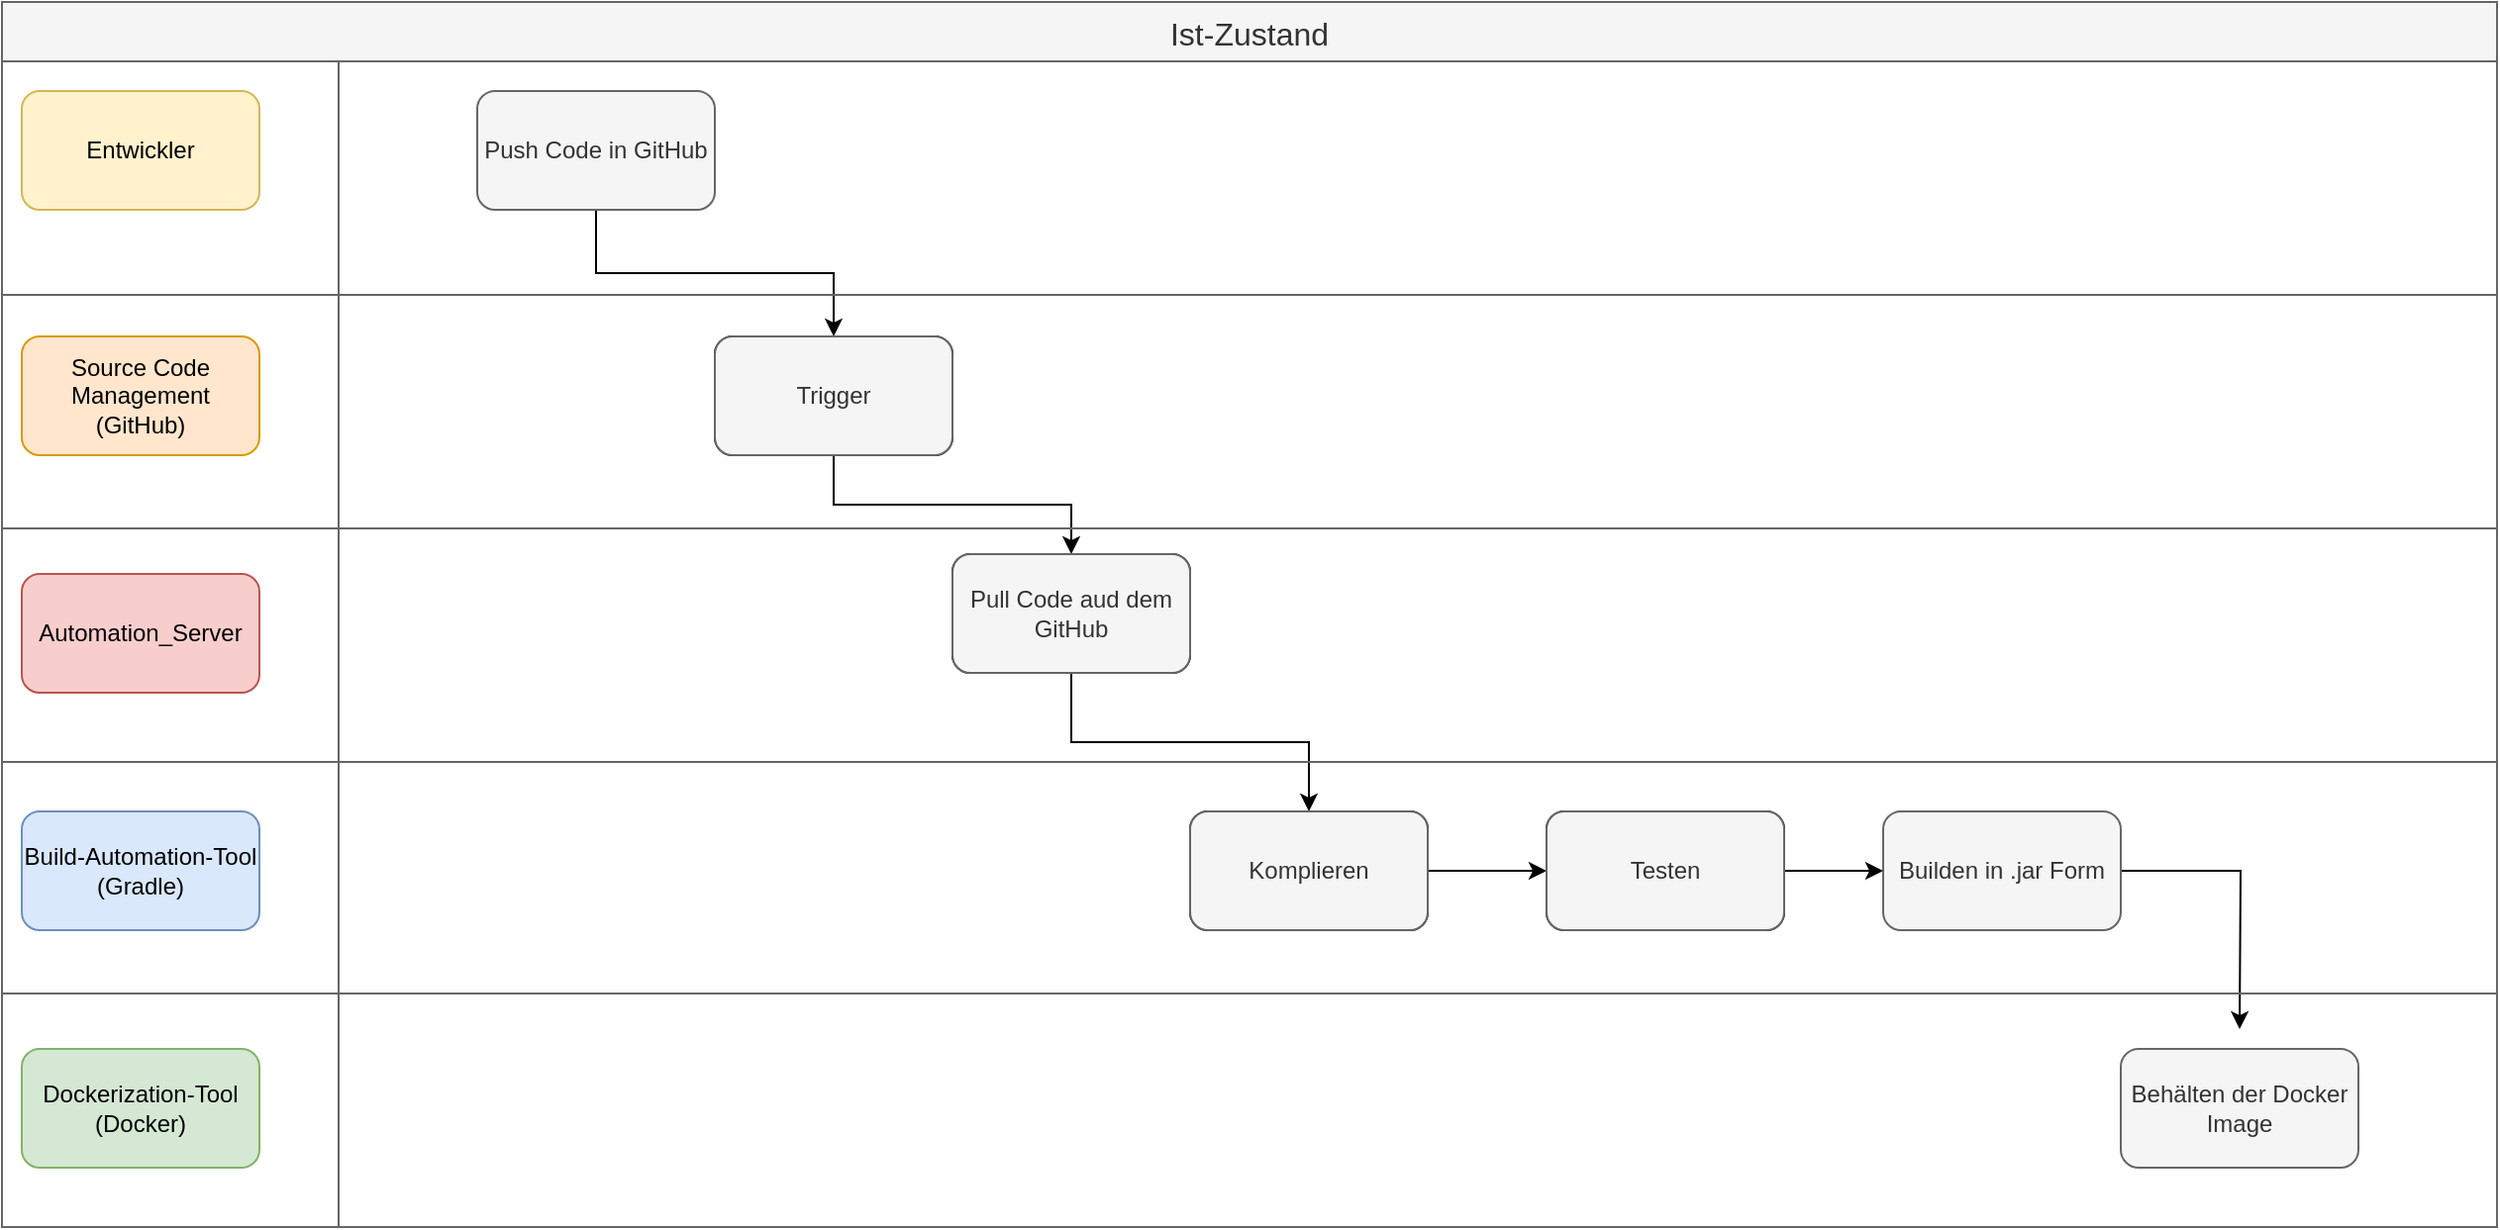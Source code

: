 <mxfile version="20.8.16" type="device"><diagram name="Seite-1" id="UydhVYn7xmGJqy2w-p87"><mxGraphModel dx="1418" dy="1997" grid="1" gridSize="10" guides="1" tooltips="1" connect="1" arrows="1" fold="1" page="1" pageScale="1" pageWidth="827" pageHeight="1169" math="0" shadow="0"><root><mxCell id="0"/><mxCell id="1" parent="0"/><mxCell id="ZaQbkjBppR6KH2XOgHp--1" value="Dockerization-Tool&lt;br&gt;(Docker)" style="rounded=1;whiteSpace=wrap;html=1;fillColor=#d5e8d4;strokeColor=#82b366;" parent="1" vertex="1"><mxGeometry x="40" y="-160" width="120" height="60" as="geometry"/></mxCell><mxCell id="ZaQbkjBppR6KH2XOgHp--2" value="Entwickler" style="rounded=1;whiteSpace=wrap;html=1;fillColor=#fff2cc;strokeColor=#d6b656;" parent="1" vertex="1"><mxGeometry x="40" y="-644" width="120" height="60" as="geometry"/></mxCell><mxCell id="ZaQbkjBppR6KH2XOgHp--3" value="Build-Automation-Tool&lt;br&gt;(Gradle)" style="rounded=1;whiteSpace=wrap;html=1;fillColor=#dae8fc;strokeColor=#6c8ebf;" parent="1" vertex="1"><mxGeometry x="40" y="-280" width="120" height="60" as="geometry"/></mxCell><mxCell id="ZaQbkjBppR6KH2XOgHp--4" value="Automation_Server" style="rounded=1;whiteSpace=wrap;html=1;fillColor=#f8cecc;strokeColor=#b85450;" parent="1" vertex="1"><mxGeometry x="40" y="-400" width="120" height="60" as="geometry"/></mxCell><mxCell id="ZaQbkjBppR6KH2XOgHp--5" value="Source Code Management&lt;br&gt;(GitHub)" style="rounded=1;whiteSpace=wrap;html=1;fillColor=#ffe6cc;strokeColor=#d79b00;" parent="1" vertex="1"><mxGeometry x="40" y="-520" width="120" height="60" as="geometry"/></mxCell><mxCell id="ZaQbkjBppR6KH2XOgHp--7" value="Trigger" style="rounded=1;whiteSpace=wrap;html=1;" parent="1" vertex="1"><mxGeometry x="390" y="-520" width="120" height="60" as="geometry"/></mxCell><mxCell id="ZaQbkjBppR6KH2XOgHp--8" value="Komplieren" style="rounded=1;whiteSpace=wrap;html=1;" parent="1" vertex="1"><mxGeometry x="630" y="-280" width="120" height="60" as="geometry"/></mxCell><mxCell id="ZaQbkjBppR6KH2XOgHp--9" value="Pull Code aud dem GitHub" style="rounded=1;whiteSpace=wrap;html=1;" parent="1" vertex="1"><mxGeometry x="510" y="-410" width="120" height="60" as="geometry"/></mxCell><mxCell id="ZaQbkjBppR6KH2XOgHp--10" value="Testen" style="rounded=1;whiteSpace=wrap;html=1;" parent="1" vertex="1"><mxGeometry x="810" y="-280" width="120" height="60" as="geometry"/></mxCell><mxCell id="ZaQbkjBppR6KH2XOgHp--11" value="Behälten der Docker Image" style="rounded=1;whiteSpace=wrap;html=1;fillColor=#f5f5f5;fontColor=#333333;strokeColor=#666666;" parent="1" vertex="1"><mxGeometry x="1100" y="-160" width="120" height="60" as="geometry"/></mxCell><mxCell id="ZaQbkjBppR6KH2XOgHp--12" style="edgeStyle=orthogonalEdgeStyle;rounded=0;orthogonalLoop=1;jettySize=auto;html=1;" parent="1" source="ZaQbkjBppR6KH2XOgHp--13" edge="1"><mxGeometry relative="1" as="geometry"><mxPoint x="1160" y="-170" as="targetPoint"/></mxGeometry></mxCell><mxCell id="ZaQbkjBppR6KH2XOgHp--13" value="Builden in .jar Form" style="rounded=1;whiteSpace=wrap;html=1;fillColor=#f5f5f5;fontColor=#333333;strokeColor=#666666;" parent="1" vertex="1"><mxGeometry x="980" y="-280" width="120" height="60" as="geometry"/></mxCell><mxCell id="ZaQbkjBppR6KH2XOgHp--14" style="edgeStyle=orthogonalEdgeStyle;rounded=0;orthogonalLoop=1;jettySize=auto;html=1;" parent="1" source="ZaQbkjBppR6KH2XOgHp--15" target="ZaQbkjBppR6KH2XOgHp--17" edge="1"><mxGeometry relative="1" as="geometry"/></mxCell><mxCell id="ZaQbkjBppR6KH2XOgHp--15" value="Push Code in GitHub" style="rounded=1;whiteSpace=wrap;html=1;fillColor=#f5f5f5;fontColor=#333333;strokeColor=#666666;" parent="1" vertex="1"><mxGeometry x="270" y="-644" width="120" height="60" as="geometry"/></mxCell><mxCell id="ZaQbkjBppR6KH2XOgHp--16" style="edgeStyle=orthogonalEdgeStyle;rounded=0;orthogonalLoop=1;jettySize=auto;html=1;entryX=0.5;entryY=0;entryDx=0;entryDy=0;" parent="1" source="ZaQbkjBppR6KH2XOgHp--17" target="ZaQbkjBppR6KH2XOgHp--19" edge="1"><mxGeometry relative="1" as="geometry"/></mxCell><mxCell id="ZaQbkjBppR6KH2XOgHp--17" value="Trigger" style="rounded=1;whiteSpace=wrap;html=1;fillColor=#f5f5f5;fontColor=#333333;strokeColor=#666666;" parent="1" vertex="1"><mxGeometry x="390" y="-520" width="120" height="60" as="geometry"/></mxCell><mxCell id="ZaQbkjBppR6KH2XOgHp--18" style="edgeStyle=orthogonalEdgeStyle;rounded=0;orthogonalLoop=1;jettySize=auto;html=1;entryX=0.5;entryY=0;entryDx=0;entryDy=0;" parent="1" source="ZaQbkjBppR6KH2XOgHp--19" target="ZaQbkjBppR6KH2XOgHp--21" edge="1"><mxGeometry relative="1" as="geometry"/></mxCell><mxCell id="ZaQbkjBppR6KH2XOgHp--19" value="Pull Code aud dem GitHub" style="rounded=1;whiteSpace=wrap;html=1;fillColor=#f5f5f5;fontColor=#333333;strokeColor=#666666;" parent="1" vertex="1"><mxGeometry x="510" y="-410" width="120" height="60" as="geometry"/></mxCell><mxCell id="ZaQbkjBppR6KH2XOgHp--20" value="" style="edgeStyle=orthogonalEdgeStyle;rounded=0;orthogonalLoop=1;jettySize=auto;html=1;" parent="1" source="ZaQbkjBppR6KH2XOgHp--21" target="ZaQbkjBppR6KH2XOgHp--23" edge="1"><mxGeometry relative="1" as="geometry"/></mxCell><mxCell id="ZaQbkjBppR6KH2XOgHp--21" value="Komplieren" style="rounded=1;whiteSpace=wrap;html=1;fillColor=#f5f5f5;fontColor=#333333;strokeColor=#666666;" parent="1" vertex="1"><mxGeometry x="630" y="-280" width="120" height="60" as="geometry"/></mxCell><mxCell id="ZaQbkjBppR6KH2XOgHp--22" value="" style="edgeStyle=orthogonalEdgeStyle;rounded=0;orthogonalLoop=1;jettySize=auto;html=1;" parent="1" source="ZaQbkjBppR6KH2XOgHp--23" target="ZaQbkjBppR6KH2XOgHp--13" edge="1"><mxGeometry relative="1" as="geometry"/></mxCell><mxCell id="ZaQbkjBppR6KH2XOgHp--23" value="Testen" style="rounded=1;whiteSpace=wrap;html=1;fillColor=#f5f5f5;fontColor=#333333;strokeColor=#666666;" parent="1" vertex="1"><mxGeometry x="810" y="-280" width="120" height="60" as="geometry"/></mxCell><mxCell id="kz4a9mtEuYno5bcbKkEG-1" value="Ist-Zustand" style="shape=table;startSize=30;container=1;collapsible=0;childLayout=tableLayout;strokeColor=#666666;fontSize=16;fillColor=#f5f5f5;fontColor=#333333;" vertex="1" parent="1"><mxGeometry x="30" y="-689" width="1260" height="619" as="geometry"/></mxCell><mxCell id="kz4a9mtEuYno5bcbKkEG-2" value="" style="shape=tableRow;horizontal=0;startSize=0;swimlaneHead=0;swimlaneBody=0;strokeColor=inherit;top=0;left=0;bottom=0;right=0;collapsible=0;dropTarget=0;fillColor=none;points=[[0,0.5],[1,0.5]];portConstraint=eastwest;fontSize=16;" vertex="1" parent="kz4a9mtEuYno5bcbKkEG-1"><mxGeometry y="30" width="1260" height="118" as="geometry"/></mxCell><mxCell id="kz4a9mtEuYno5bcbKkEG-3" value="" style="shape=partialRectangle;html=1;whiteSpace=wrap;connectable=0;strokeColor=inherit;overflow=hidden;fillColor=none;top=0;left=0;bottom=0;right=0;pointerEvents=1;fontSize=16;" vertex="1" parent="kz4a9mtEuYno5bcbKkEG-2"><mxGeometry width="170" height="118" as="geometry"><mxRectangle width="170" height="118" as="alternateBounds"/></mxGeometry></mxCell><mxCell id="kz4a9mtEuYno5bcbKkEG-4" value="" style="shape=partialRectangle;html=1;whiteSpace=wrap;connectable=0;strokeColor=inherit;overflow=hidden;fillColor=none;top=0;left=0;bottom=0;right=0;pointerEvents=1;fontSize=16;" vertex="1" parent="kz4a9mtEuYno5bcbKkEG-2"><mxGeometry x="170" width="1090" height="118" as="geometry"><mxRectangle width="1090" height="118" as="alternateBounds"/></mxGeometry></mxCell><mxCell id="kz4a9mtEuYno5bcbKkEG-6" value="" style="shape=tableRow;horizontal=0;startSize=0;swimlaneHead=0;swimlaneBody=0;strokeColor=inherit;top=0;left=0;bottom=0;right=0;collapsible=0;dropTarget=0;fillColor=none;points=[[0,0.5],[1,0.5]];portConstraint=eastwest;fontSize=16;" vertex="1" parent="kz4a9mtEuYno5bcbKkEG-1"><mxGeometry y="148" width="1260" height="118" as="geometry"/></mxCell><mxCell id="kz4a9mtEuYno5bcbKkEG-7" value="" style="shape=partialRectangle;html=1;whiteSpace=wrap;connectable=0;strokeColor=inherit;overflow=hidden;fillColor=none;top=0;left=0;bottom=0;right=0;pointerEvents=1;fontSize=16;" vertex="1" parent="kz4a9mtEuYno5bcbKkEG-6"><mxGeometry width="170" height="118" as="geometry"><mxRectangle width="170" height="118" as="alternateBounds"/></mxGeometry></mxCell><mxCell id="kz4a9mtEuYno5bcbKkEG-8" value="" style="shape=partialRectangle;html=1;whiteSpace=wrap;connectable=0;strokeColor=inherit;overflow=hidden;fillColor=none;top=0;left=0;bottom=0;right=0;pointerEvents=1;fontSize=16;" vertex="1" parent="kz4a9mtEuYno5bcbKkEG-6"><mxGeometry x="170" width="1090" height="118" as="geometry"><mxRectangle width="1090" height="118" as="alternateBounds"/></mxGeometry></mxCell><mxCell id="kz4a9mtEuYno5bcbKkEG-10" value="" style="shape=tableRow;horizontal=0;startSize=0;swimlaneHead=0;swimlaneBody=0;strokeColor=inherit;top=0;left=0;bottom=0;right=0;collapsible=0;dropTarget=0;fillColor=none;points=[[0,0.5],[1,0.5]];portConstraint=eastwest;fontSize=16;" vertex="1" parent="kz4a9mtEuYno5bcbKkEG-1"><mxGeometry y="266" width="1260" height="118" as="geometry"/></mxCell><mxCell id="kz4a9mtEuYno5bcbKkEG-11" value="" style="shape=partialRectangle;html=1;whiteSpace=wrap;connectable=0;strokeColor=inherit;overflow=hidden;fillColor=none;top=0;left=0;bottom=0;right=0;pointerEvents=1;fontSize=16;" vertex="1" parent="kz4a9mtEuYno5bcbKkEG-10"><mxGeometry width="170" height="118" as="geometry"><mxRectangle width="170" height="118" as="alternateBounds"/></mxGeometry></mxCell><mxCell id="kz4a9mtEuYno5bcbKkEG-12" value="" style="shape=partialRectangle;html=1;whiteSpace=wrap;connectable=0;strokeColor=inherit;overflow=hidden;fillColor=none;top=0;left=0;bottom=0;right=0;pointerEvents=1;fontSize=16;" vertex="1" parent="kz4a9mtEuYno5bcbKkEG-10"><mxGeometry x="170" width="1090" height="118" as="geometry"><mxRectangle width="1090" height="118" as="alternateBounds"/></mxGeometry></mxCell><mxCell id="kz4a9mtEuYno5bcbKkEG-14" style="shape=tableRow;horizontal=0;startSize=0;swimlaneHead=0;swimlaneBody=0;strokeColor=inherit;top=0;left=0;bottom=0;right=0;collapsible=0;dropTarget=0;fillColor=none;points=[[0,0.5],[1,0.5]];portConstraint=eastwest;fontSize=16;" vertex="1" parent="kz4a9mtEuYno5bcbKkEG-1"><mxGeometry y="384" width="1260" height="117" as="geometry"/></mxCell><mxCell id="kz4a9mtEuYno5bcbKkEG-15" style="shape=partialRectangle;html=1;whiteSpace=wrap;connectable=0;strokeColor=inherit;overflow=hidden;fillColor=none;top=0;left=0;bottom=0;right=0;pointerEvents=1;fontSize=16;" vertex="1" parent="kz4a9mtEuYno5bcbKkEG-14"><mxGeometry width="170" height="117" as="geometry"><mxRectangle width="170" height="117" as="alternateBounds"/></mxGeometry></mxCell><mxCell id="kz4a9mtEuYno5bcbKkEG-16" style="shape=partialRectangle;html=1;whiteSpace=wrap;connectable=0;strokeColor=inherit;overflow=hidden;fillColor=none;top=0;left=0;bottom=0;right=0;pointerEvents=1;fontSize=16;" vertex="1" parent="kz4a9mtEuYno5bcbKkEG-14"><mxGeometry x="170" width="1090" height="117" as="geometry"><mxRectangle width="1090" height="117" as="alternateBounds"/></mxGeometry></mxCell><mxCell id="kz4a9mtEuYno5bcbKkEG-17" style="shape=tableRow;horizontal=0;startSize=0;swimlaneHead=0;swimlaneBody=0;strokeColor=inherit;top=0;left=0;bottom=0;right=0;collapsible=0;dropTarget=0;fillColor=none;points=[[0,0.5],[1,0.5]];portConstraint=eastwest;fontSize=16;" vertex="1" parent="kz4a9mtEuYno5bcbKkEG-1"><mxGeometry y="501" width="1260" height="118" as="geometry"/></mxCell><mxCell id="kz4a9mtEuYno5bcbKkEG-18" style="shape=partialRectangle;html=1;whiteSpace=wrap;connectable=0;strokeColor=inherit;overflow=hidden;fillColor=none;top=0;left=0;bottom=0;right=0;pointerEvents=1;fontSize=16;" vertex="1" parent="kz4a9mtEuYno5bcbKkEG-17"><mxGeometry width="170" height="118" as="geometry"><mxRectangle width="170" height="118" as="alternateBounds"/></mxGeometry></mxCell><mxCell id="kz4a9mtEuYno5bcbKkEG-19" style="shape=partialRectangle;html=1;whiteSpace=wrap;connectable=0;strokeColor=inherit;overflow=hidden;fillColor=none;top=0;left=0;bottom=0;right=0;pointerEvents=1;fontSize=16;" vertex="1" parent="kz4a9mtEuYno5bcbKkEG-17"><mxGeometry x="170" width="1090" height="118" as="geometry"><mxRectangle width="1090" height="118" as="alternateBounds"/></mxGeometry></mxCell></root></mxGraphModel></diagram></mxfile>